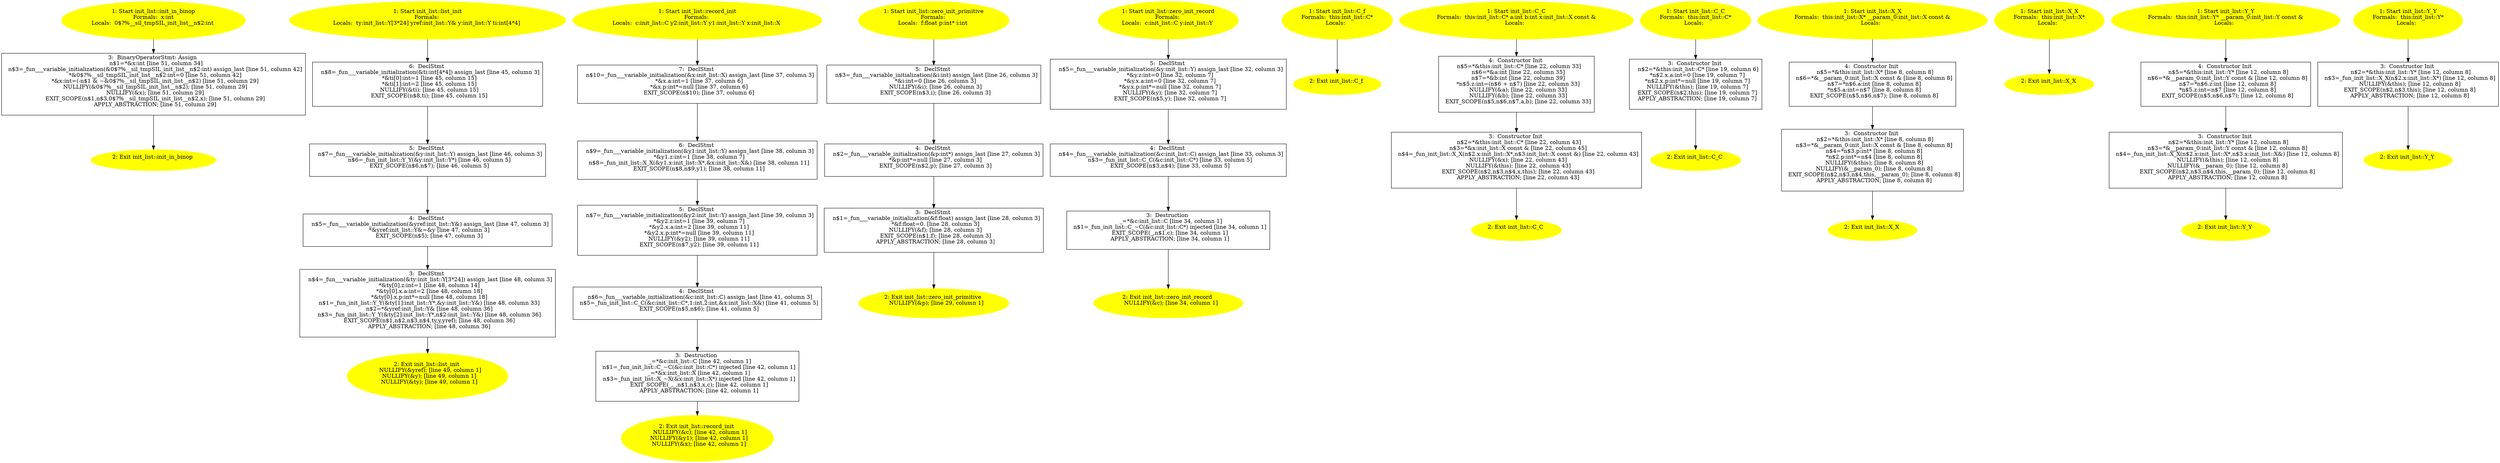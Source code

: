 /* @generated */
digraph cfg {
"init_in_binop#init_list#8348250075128359911.7adaa67964536570064366a92056cf46_1" [label="1: Start init_list::init_in_binop\nFormals:  x:int\nLocals:  0$?%__sil_tmpSIL_init_list__n$2:int \n  " color=yellow style=filled]
	

	 "init_in_binop#init_list#8348250075128359911.7adaa67964536570064366a92056cf46_1" -> "init_in_binop#init_list#8348250075128359911.7adaa67964536570064366a92056cf46_3" ;
"init_in_binop#init_list#8348250075128359911.7adaa67964536570064366a92056cf46_2" [label="2: Exit init_list::init_in_binop \n  " color=yellow style=filled]
	

"init_in_binop#init_list#8348250075128359911.7adaa67964536570064366a92056cf46_3" [label="3:  BinaryOperatorStmt: Assign \n   n$1=*&x:int [line 51, column 34]\n  n$3=_fun___variable_initialization(&0$?%__sil_tmpSIL_init_list__n$2:int) assign_last [line 51, column 42]\n  *&0$?%__sil_tmpSIL_init_list__n$2:int=0 [line 51, column 42]\n  *&x:int=(-n$1 & ~&0$?%__sil_tmpSIL_init_list__n$2) [line 51, column 29]\n  NULLIFY(&0$?%__sil_tmpSIL_init_list__n$2); [line 51, column 29]\n  NULLIFY(&x); [line 51, column 29]\n  EXIT_SCOPE(n$1,n$3,0$?%__sil_tmpSIL_init_list__n$2,x); [line 51, column 29]\n  APPLY_ABSTRACTION; [line 51, column 29]\n " shape="box"]
	

	 "init_in_binop#init_list#8348250075128359911.7adaa67964536570064366a92056cf46_3" -> "init_in_binop#init_list#8348250075128359911.7adaa67964536570064366a92056cf46_2" ;
"list_init#init_list#18348854466346904105.0126b9f1f80f91b73d5fbdbf2bc60754_1" [label="1: Start init_list::list_init\nFormals: \nLocals:  ty:init_list::Y[3*24] yref:init_list::Y& y:init_list::Y ti:int[4*4] \n  " color=yellow style=filled]
	

	 "list_init#init_list#18348854466346904105.0126b9f1f80f91b73d5fbdbf2bc60754_1" -> "list_init#init_list#18348854466346904105.0126b9f1f80f91b73d5fbdbf2bc60754_6" ;
"list_init#init_list#18348854466346904105.0126b9f1f80f91b73d5fbdbf2bc60754_2" [label="2: Exit init_list::list_init \n   NULLIFY(&yref); [line 49, column 1]\n  NULLIFY(&y); [line 49, column 1]\n  NULLIFY(&ty); [line 49, column 1]\n " color=yellow style=filled]
	

"list_init#init_list#18348854466346904105.0126b9f1f80f91b73d5fbdbf2bc60754_3" [label="3:  DeclStmt \n   n$4=_fun___variable_initialization(&ty:init_list::Y[3*24]) assign_last [line 48, column 3]\n  *&ty[0].z:int=1 [line 48, column 14]\n  *&ty[0].x.a:int=2 [line 48, column 18]\n  *&ty[0].x.p:int*=null [line 48, column 18]\n  n$1=_fun_init_list::Y_Y(&ty[1]:init_list::Y*,&y:init_list::Y&) [line 48, column 33]\n  n$2=*&yref:init_list::Y& [line 48, column 36]\n  n$3=_fun_init_list::Y_Y(&ty[2]:init_list::Y*,n$2:init_list::Y&) [line 48, column 36]\n  EXIT_SCOPE(n$1,n$2,n$3,n$4,ty,y,yref); [line 48, column 36]\n  APPLY_ABSTRACTION; [line 48, column 36]\n " shape="box"]
	

	 "list_init#init_list#18348854466346904105.0126b9f1f80f91b73d5fbdbf2bc60754_3" -> "list_init#init_list#18348854466346904105.0126b9f1f80f91b73d5fbdbf2bc60754_2" ;
"list_init#init_list#18348854466346904105.0126b9f1f80f91b73d5fbdbf2bc60754_4" [label="4:  DeclStmt \n   n$5=_fun___variable_initialization(&yref:init_list::Y&) assign_last [line 47, column 3]\n  *&yref:init_list::Y&=&y [line 47, column 3]\n  EXIT_SCOPE(n$5); [line 47, column 3]\n " shape="box"]
	

	 "list_init#init_list#18348854466346904105.0126b9f1f80f91b73d5fbdbf2bc60754_4" -> "list_init#init_list#18348854466346904105.0126b9f1f80f91b73d5fbdbf2bc60754_3" ;
"list_init#init_list#18348854466346904105.0126b9f1f80f91b73d5fbdbf2bc60754_5" [label="5:  DeclStmt \n   n$7=_fun___variable_initialization(&y:init_list::Y) assign_last [line 46, column 3]\n  n$6=_fun_init_list::Y_Y(&y:init_list::Y*) [line 46, column 5]\n  EXIT_SCOPE(n$6,n$7); [line 46, column 5]\n " shape="box"]
	

	 "list_init#init_list#18348854466346904105.0126b9f1f80f91b73d5fbdbf2bc60754_5" -> "list_init#init_list#18348854466346904105.0126b9f1f80f91b73d5fbdbf2bc60754_4" ;
"list_init#init_list#18348854466346904105.0126b9f1f80f91b73d5fbdbf2bc60754_6" [label="6:  DeclStmt \n   n$8=_fun___variable_initialization(&ti:int[4*4]) assign_last [line 45, column 3]\n  *&ti[0]:int=1 [line 45, column 15]\n  *&ti[1]:int=2 [line 45, column 15]\n  NULLIFY(&ti); [line 45, column 15]\n  EXIT_SCOPE(n$8,ti); [line 45, column 15]\n " shape="box"]
	

	 "list_init#init_list#18348854466346904105.0126b9f1f80f91b73d5fbdbf2bc60754_6" -> "list_init#init_list#18348854466346904105.0126b9f1f80f91b73d5fbdbf2bc60754_5" ;
"record_init#init_list#9390182661430352809.a0bac2a3cf71c0b7c450ce49d030845f_1" [label="1: Start init_list::record_init\nFormals: \nLocals:  c:init_list::C y2:init_list::Y y1:init_list::Y x:init_list::X \n  " color=yellow style=filled]
	

	 "record_init#init_list#9390182661430352809.a0bac2a3cf71c0b7c450ce49d030845f_1" -> "record_init#init_list#9390182661430352809.a0bac2a3cf71c0b7c450ce49d030845f_7" ;
"record_init#init_list#9390182661430352809.a0bac2a3cf71c0b7c450ce49d030845f_2" [label="2: Exit init_list::record_init \n   NULLIFY(&c); [line 42, column 1]\n  NULLIFY(&y1); [line 42, column 1]\n  NULLIFY(&x); [line 42, column 1]\n " color=yellow style=filled]
	

"record_init#init_list#9390182661430352809.a0bac2a3cf71c0b7c450ce49d030845f_3" [label="3:  Destruction \n   _=*&c:init_list::C [line 42, column 1]\n  n$1=_fun_init_list::C_~C(&c:init_list::C*) injected [line 42, column 1]\n  _=*&x:init_list::X [line 42, column 1]\n  n$3=_fun_init_list::X_~X(&x:init_list::X*) injected [line 42, column 1]\n  EXIT_SCOPE(_,_,n$1,n$3,x,c); [line 42, column 1]\n  APPLY_ABSTRACTION; [line 42, column 1]\n " shape="box"]
	

	 "record_init#init_list#9390182661430352809.a0bac2a3cf71c0b7c450ce49d030845f_3" -> "record_init#init_list#9390182661430352809.a0bac2a3cf71c0b7c450ce49d030845f_2" ;
"record_init#init_list#9390182661430352809.a0bac2a3cf71c0b7c450ce49d030845f_4" [label="4:  DeclStmt \n   n$6=_fun___variable_initialization(&c:init_list::C) assign_last [line 41, column 3]\n  n$5=_fun_init_list::C_C(&c:init_list::C*,1:int,2:int,&x:init_list::X&) [line 41, column 5]\n  EXIT_SCOPE(n$5,n$6); [line 41, column 5]\n " shape="box"]
	

	 "record_init#init_list#9390182661430352809.a0bac2a3cf71c0b7c450ce49d030845f_4" -> "record_init#init_list#9390182661430352809.a0bac2a3cf71c0b7c450ce49d030845f_3" ;
"record_init#init_list#9390182661430352809.a0bac2a3cf71c0b7c450ce49d030845f_5" [label="5:  DeclStmt \n   n$7=_fun___variable_initialization(&y2:init_list::Y) assign_last [line 39, column 3]\n  *&y2.z:int=1 [line 39, column 7]\n  *&y2.x.a:int=2 [line 39, column 11]\n  *&y2.x.p:int*=null [line 39, column 11]\n  NULLIFY(&y2); [line 39, column 11]\n  EXIT_SCOPE(n$7,y2); [line 39, column 11]\n " shape="box"]
	

	 "record_init#init_list#9390182661430352809.a0bac2a3cf71c0b7c450ce49d030845f_5" -> "record_init#init_list#9390182661430352809.a0bac2a3cf71c0b7c450ce49d030845f_4" ;
"record_init#init_list#9390182661430352809.a0bac2a3cf71c0b7c450ce49d030845f_6" [label="6:  DeclStmt \n   n$9=_fun___variable_initialization(&y1:init_list::Y) assign_last [line 38, column 3]\n  *&y1.z:int=1 [line 38, column 7]\n  n$8=_fun_init_list::X_X(&y1.x:init_list::X*,&x:init_list::X&) [line 38, column 11]\n  EXIT_SCOPE(n$8,n$9,y1); [line 38, column 11]\n " shape="box"]
	

	 "record_init#init_list#9390182661430352809.a0bac2a3cf71c0b7c450ce49d030845f_6" -> "record_init#init_list#9390182661430352809.a0bac2a3cf71c0b7c450ce49d030845f_5" ;
"record_init#init_list#9390182661430352809.a0bac2a3cf71c0b7c450ce49d030845f_7" [label="7:  DeclStmt \n   n$10=_fun___variable_initialization(&x:init_list::X) assign_last [line 37, column 3]\n  *&x.a:int=1 [line 37, column 6]\n  *&x.p:int*=null [line 37, column 6]\n  EXIT_SCOPE(n$10); [line 37, column 6]\n " shape="box"]
	

	 "record_init#init_list#9390182661430352809.a0bac2a3cf71c0b7c450ce49d030845f_7" -> "record_init#init_list#9390182661430352809.a0bac2a3cf71c0b7c450ce49d030845f_6" ;
"zero_init_primitive#init_list#3465759276925732066.1d03db1e38d38f4b345f33049176e92c_1" [label="1: Start init_list::zero_init_primitive\nFormals: \nLocals:  f:float p:int* i:int \n  " color=yellow style=filled]
	

	 "zero_init_primitive#init_list#3465759276925732066.1d03db1e38d38f4b345f33049176e92c_1" -> "zero_init_primitive#init_list#3465759276925732066.1d03db1e38d38f4b345f33049176e92c_5" ;
"zero_init_primitive#init_list#3465759276925732066.1d03db1e38d38f4b345f33049176e92c_2" [label="2: Exit init_list::zero_init_primitive \n   NULLIFY(&p); [line 29, column 1]\n " color=yellow style=filled]
	

"zero_init_primitive#init_list#3465759276925732066.1d03db1e38d38f4b345f33049176e92c_3" [label="3:  DeclStmt \n   n$1=_fun___variable_initialization(&f:float) assign_last [line 28, column 3]\n  *&f:float=0. [line 28, column 3]\n  NULLIFY(&f); [line 28, column 3]\n  EXIT_SCOPE(n$1,f); [line 28, column 3]\n  APPLY_ABSTRACTION; [line 28, column 3]\n " shape="box"]
	

	 "zero_init_primitive#init_list#3465759276925732066.1d03db1e38d38f4b345f33049176e92c_3" -> "zero_init_primitive#init_list#3465759276925732066.1d03db1e38d38f4b345f33049176e92c_2" ;
"zero_init_primitive#init_list#3465759276925732066.1d03db1e38d38f4b345f33049176e92c_4" [label="4:  DeclStmt \n   n$2=_fun___variable_initialization(&p:int*) assign_last [line 27, column 3]\n  *&p:int*=null [line 27, column 3]\n  EXIT_SCOPE(n$2,p); [line 27, column 3]\n " shape="box"]
	

	 "zero_init_primitive#init_list#3465759276925732066.1d03db1e38d38f4b345f33049176e92c_4" -> "zero_init_primitive#init_list#3465759276925732066.1d03db1e38d38f4b345f33049176e92c_3" ;
"zero_init_primitive#init_list#3465759276925732066.1d03db1e38d38f4b345f33049176e92c_5" [label="5:  DeclStmt \n   n$3=_fun___variable_initialization(&i:int) assign_last [line 26, column 3]\n  *&i:int=0 [line 26, column 3]\n  NULLIFY(&i); [line 26, column 3]\n  EXIT_SCOPE(n$3,i); [line 26, column 3]\n " shape="box"]
	

	 "zero_init_primitive#init_list#3465759276925732066.1d03db1e38d38f4b345f33049176e92c_5" -> "zero_init_primitive#init_list#3465759276925732066.1d03db1e38d38f4b345f33049176e92c_4" ;
"zero_init_record#init_list#7364160241041626579.8baaea62666796dca7b4a7b11bf4f2bb_1" [label="1: Start init_list::zero_init_record\nFormals: \nLocals:  c:init_list::C y:init_list::Y \n  " color=yellow style=filled]
	

	 "zero_init_record#init_list#7364160241041626579.8baaea62666796dca7b4a7b11bf4f2bb_1" -> "zero_init_record#init_list#7364160241041626579.8baaea62666796dca7b4a7b11bf4f2bb_5" ;
"zero_init_record#init_list#7364160241041626579.8baaea62666796dca7b4a7b11bf4f2bb_2" [label="2: Exit init_list::zero_init_record \n   NULLIFY(&c); [line 34, column 1]\n " color=yellow style=filled]
	

"zero_init_record#init_list#7364160241041626579.8baaea62666796dca7b4a7b11bf4f2bb_3" [label="3:  Destruction \n   _=*&c:init_list::C [line 34, column 1]\n  n$1=_fun_init_list::C_~C(&c:init_list::C*) injected [line 34, column 1]\n  EXIT_SCOPE(_,n$1,c); [line 34, column 1]\n  APPLY_ABSTRACTION; [line 34, column 1]\n " shape="box"]
	

	 "zero_init_record#init_list#7364160241041626579.8baaea62666796dca7b4a7b11bf4f2bb_3" -> "zero_init_record#init_list#7364160241041626579.8baaea62666796dca7b4a7b11bf4f2bb_2" ;
"zero_init_record#init_list#7364160241041626579.8baaea62666796dca7b4a7b11bf4f2bb_4" [label="4:  DeclStmt \n   n$4=_fun___variable_initialization(&c:init_list::C) assign_last [line 33, column 3]\n  n$3=_fun_init_list::C_C(&c:init_list::C*) [line 33, column 5]\n  EXIT_SCOPE(n$3,n$4); [line 33, column 5]\n " shape="box"]
	

	 "zero_init_record#init_list#7364160241041626579.8baaea62666796dca7b4a7b11bf4f2bb_4" -> "zero_init_record#init_list#7364160241041626579.8baaea62666796dca7b4a7b11bf4f2bb_3" ;
"zero_init_record#init_list#7364160241041626579.8baaea62666796dca7b4a7b11bf4f2bb_5" [label="5:  DeclStmt \n   n$5=_fun___variable_initialization(&y:init_list::Y) assign_last [line 32, column 3]\n  *&y.z:int=0 [line 32, column 7]\n  *&y.x.a:int=0 [line 32, column 7]\n  *&y.x.p:int*=null [line 32, column 7]\n  NULLIFY(&y); [line 32, column 7]\n  EXIT_SCOPE(n$5,y); [line 32, column 7]\n " shape="box"]
	

	 "zero_init_record#init_list#7364160241041626579.8baaea62666796dca7b4a7b11bf4f2bb_5" -> "zero_init_record#init_list#7364160241041626579.8baaea62666796dca7b4a7b11bf4f2bb_4" ;
"f#C#init_list#(17813515084368904036).f077ed1f0db2e84c012845f48373d63b_1" [label="1: Start init_list::C_f\nFormals:  this:init_list::C*\nLocals:  \n  " color=yellow style=filled]
	

	 "f#C#init_list#(17813515084368904036).f077ed1f0db2e84c012845f48373d63b_1" -> "f#C#init_list#(17813515084368904036).f077ed1f0db2e84c012845f48373d63b_2" ;
"f#C#init_list#(17813515084368904036).f077ed1f0db2e84c012845f48373d63b_2" [label="2: Exit init_list::C_f \n  " color=yellow style=filled]
	

"C#C#init_list#{17260491501636558446}.47559f88c2f7136a0ceafb8b6a3b78ad_1" [label="1: Start init_list::C_C\nFormals:  this:init_list::C* a:int b:int x:init_list::X const &\nLocals:  \n  " color=yellow style=filled]
	

	 "C#C#init_list#{17260491501636558446}.47559f88c2f7136a0ceafb8b6a3b78ad_1" -> "C#C#init_list#{17260491501636558446}.47559f88c2f7136a0ceafb8b6a3b78ad_4" ;
"C#C#init_list#{17260491501636558446}.47559f88c2f7136a0ceafb8b6a3b78ad_2" [label="2: Exit init_list::C_C \n  " color=yellow style=filled]
	

"C#C#init_list#{17260491501636558446}.47559f88c2f7136a0ceafb8b6a3b78ad_3" [label="3:  Constructor Init \n   n$2=*&this:init_list::C* [line 22, column 43]\n  n$3=*&x:init_list::X const & [line 22, column 45]\n  n$4=_fun_init_list::X_X(n$2.x:init_list::X*,n$3:init_list::X const &) [line 22, column 43]\n  NULLIFY(&x); [line 22, column 43]\n  NULLIFY(&this); [line 22, column 43]\n  EXIT_SCOPE(n$2,n$3,n$4,x,this); [line 22, column 43]\n  APPLY_ABSTRACTION; [line 22, column 43]\n " shape="box"]
	

	 "C#C#init_list#{17260491501636558446}.47559f88c2f7136a0ceafb8b6a3b78ad_3" -> "C#C#init_list#{17260491501636558446}.47559f88c2f7136a0ceafb8b6a3b78ad_2" ;
"C#C#init_list#{17260491501636558446}.47559f88c2f7136a0ceafb8b6a3b78ad_4" [label="4:  Constructor Init \n   n$5=*&this:init_list::C* [line 22, column 33]\n  n$6=*&a:int [line 22, column 35]\n  n$7=*&b:int [line 22, column 39]\n  *n$5.z:int=(n$6 + n$7) [line 22, column 33]\n  NULLIFY(&a); [line 22, column 33]\n  NULLIFY(&b); [line 22, column 33]\n  EXIT_SCOPE(n$5,n$6,n$7,a,b); [line 22, column 33]\n " shape="box"]
	

	 "C#C#init_list#{17260491501636558446}.47559f88c2f7136a0ceafb8b6a3b78ad_4" -> "C#C#init_list#{17260491501636558446}.47559f88c2f7136a0ceafb8b6a3b78ad_3" ;
"C#C#init_list#{85179409263577607}.c3811ab730f90bddf1eefdc7ec6030b7_1" [label="1: Start init_list::C_C\nFormals:  this:init_list::C*\nLocals:  \n  " color=yellow style=filled]
	

	 "C#C#init_list#{85179409263577607}.c3811ab730f90bddf1eefdc7ec6030b7_1" -> "C#C#init_list#{85179409263577607}.c3811ab730f90bddf1eefdc7ec6030b7_3" ;
"C#C#init_list#{85179409263577607}.c3811ab730f90bddf1eefdc7ec6030b7_2" [label="2: Exit init_list::C_C \n  " color=yellow style=filled]
	

"C#C#init_list#{85179409263577607}.c3811ab730f90bddf1eefdc7ec6030b7_3" [label="3:  Constructor Init \n   n$2=*&this:init_list::C* [line 19, column 6]\n  *n$2.x.a:int=0 [line 19, column 7]\n  *n$2.x.p:int*=null [line 19, column 7]\n  NULLIFY(&this); [line 19, column 7]\n  EXIT_SCOPE(n$2,this); [line 19, column 7]\n  APPLY_ABSTRACTION; [line 19, column 7]\n " shape="box"]
	

	 "C#C#init_list#{85179409263577607}.c3811ab730f90bddf1eefdc7ec6030b7_3" -> "C#C#init_list#{85179409263577607}.c3811ab730f90bddf1eefdc7ec6030b7_2" ;
"X#X#init_list#{10362293117207912357|constexpr}.5b774fb6d82792ac0bbbdbe09cdd5093_1" [label="1: Start init_list::X_X\nFormals:  this:init_list::X* __param_0:init_list::X const &\nLocals:  \n  " color=yellow style=filled]
	

	 "X#X#init_list#{10362293117207912357|constexpr}.5b774fb6d82792ac0bbbdbe09cdd5093_1" -> "X#X#init_list#{10362293117207912357|constexpr}.5b774fb6d82792ac0bbbdbe09cdd5093_4" ;
"X#X#init_list#{10362293117207912357|constexpr}.5b774fb6d82792ac0bbbdbe09cdd5093_2" [label="2: Exit init_list::X_X \n  " color=yellow style=filled]
	

"X#X#init_list#{10362293117207912357|constexpr}.5b774fb6d82792ac0bbbdbe09cdd5093_3" [label="3:  Constructor Init \n   n$2=*&this:init_list::X* [line 8, column 8]\n  n$3=*&__param_0:init_list::X const & [line 8, column 8]\n  n$4=*n$3.p:int* [line 8, column 8]\n  *n$2.p:int*=n$4 [line 8, column 8]\n  NULLIFY(&this); [line 8, column 8]\n  NULLIFY(&__param_0); [line 8, column 8]\n  EXIT_SCOPE(n$2,n$3,n$4,this,__param_0); [line 8, column 8]\n  APPLY_ABSTRACTION; [line 8, column 8]\n " shape="box"]
	

	 "X#X#init_list#{10362293117207912357|constexpr}.5b774fb6d82792ac0bbbdbe09cdd5093_3" -> "X#X#init_list#{10362293117207912357|constexpr}.5b774fb6d82792ac0bbbdbe09cdd5093_2" ;
"X#X#init_list#{10362293117207912357|constexpr}.5b774fb6d82792ac0bbbdbe09cdd5093_4" [label="4:  Constructor Init \n   n$5=*&this:init_list::X* [line 8, column 8]\n  n$6=*&__param_0:init_list::X const & [line 8, column 8]\n  n$7=*n$6.a:int [line 8, column 8]\n  *n$5.a:int=n$7 [line 8, column 8]\n  EXIT_SCOPE(n$5,n$6,n$7); [line 8, column 8]\n " shape="box"]
	

	 "X#X#init_list#{10362293117207912357|constexpr}.5b774fb6d82792ac0bbbdbe09cdd5093_4" -> "X#X#init_list#{10362293117207912357|constexpr}.5b774fb6d82792ac0bbbdbe09cdd5093_3" ;
"X#X#init_list#{14623563476151830502}.b21008744daa797ebfd9ef4c9c105ffb_1" [label="1: Start init_list::X_X\nFormals:  this:init_list::X*\nLocals:  \n  " color=yellow style=filled]
	

	 "X#X#init_list#{14623563476151830502}.b21008744daa797ebfd9ef4c9c105ffb_1" -> "X#X#init_list#{14623563476151830502}.b21008744daa797ebfd9ef4c9c105ffb_2" ;
"X#X#init_list#{14623563476151830502}.b21008744daa797ebfd9ef4c9c105ffb_2" [label="2: Exit init_list::X_X \n  " color=yellow style=filled]
	

"Y#Y#init_list#{7965727998464233870|constexpr}.d9c0a01aa3d67701ff6c6bdd6dd01f2d_1" [label="1: Start init_list::Y_Y\nFormals:  this:init_list::Y* __param_0:init_list::Y const &\nLocals:  \n  " color=yellow style=filled]
	

	 "Y#Y#init_list#{7965727998464233870|constexpr}.d9c0a01aa3d67701ff6c6bdd6dd01f2d_1" -> "Y#Y#init_list#{7965727998464233870|constexpr}.d9c0a01aa3d67701ff6c6bdd6dd01f2d_4" ;
"Y#Y#init_list#{7965727998464233870|constexpr}.d9c0a01aa3d67701ff6c6bdd6dd01f2d_2" [label="2: Exit init_list::Y_Y \n  " color=yellow style=filled]
	

"Y#Y#init_list#{7965727998464233870|constexpr}.d9c0a01aa3d67701ff6c6bdd6dd01f2d_3" [label="3:  Constructor Init \n   n$2=*&this:init_list::Y* [line 12, column 8]\n  n$3=*&__param_0:init_list::Y const & [line 12, column 8]\n  n$4=_fun_init_list::X_X(n$2.x:init_list::X*,n$3.x:init_list::X&) [line 12, column 8]\n  NULLIFY(&this); [line 12, column 8]\n  NULLIFY(&__param_0); [line 12, column 8]\n  EXIT_SCOPE(n$2,n$3,n$4,this,__param_0); [line 12, column 8]\n  APPLY_ABSTRACTION; [line 12, column 8]\n " shape="box"]
	

	 "Y#Y#init_list#{7965727998464233870|constexpr}.d9c0a01aa3d67701ff6c6bdd6dd01f2d_3" -> "Y#Y#init_list#{7965727998464233870|constexpr}.d9c0a01aa3d67701ff6c6bdd6dd01f2d_2" ;
"Y#Y#init_list#{7965727998464233870|constexpr}.d9c0a01aa3d67701ff6c6bdd6dd01f2d_4" [label="4:  Constructor Init \n   n$5=*&this:init_list::Y* [line 12, column 8]\n  n$6=*&__param_0:init_list::Y const & [line 12, column 8]\n  n$7=*n$6.z:int [line 12, column 8]\n  *n$5.z:int=n$7 [line 12, column 8]\n  EXIT_SCOPE(n$5,n$6,n$7); [line 12, column 8]\n " shape="box"]
	

	 "Y#Y#init_list#{7965727998464233870|constexpr}.d9c0a01aa3d67701ff6c6bdd6dd01f2d_4" -> "Y#Y#init_list#{7965727998464233870|constexpr}.d9c0a01aa3d67701ff6c6bdd6dd01f2d_3" ;
"Y#Y#init_list#{9181657051811221357}.e663651ceaf28a9c0d59b3f85499f583_1" [label="1: Start init_list::Y_Y\nFormals:  this:init_list::Y*\nLocals:  \n  " color=yellow style=filled]
	

	 "Y#Y#init_list#{9181657051811221357}.e663651ceaf28a9c0d59b3f85499f583_1" -> "Y#Y#init_list#{9181657051811221357}.e663651ceaf28a9c0d59b3f85499f583_3" ;
"Y#Y#init_list#{9181657051811221357}.e663651ceaf28a9c0d59b3f85499f583_2" [label="2: Exit init_list::Y_Y \n  " color=yellow style=filled]
	

"Y#Y#init_list#{9181657051811221357}.e663651ceaf28a9c0d59b3f85499f583_3" [label="3:  Constructor Init \n   n$2=*&this:init_list::Y* [line 12, column 8]\n  n$3=_fun_init_list::X_X(n$2.x:init_list::X*) [line 12, column 8]\n  NULLIFY(&this); [line 12, column 8]\n  EXIT_SCOPE(n$2,n$3,this); [line 12, column 8]\n  APPLY_ABSTRACTION; [line 12, column 8]\n " shape="box"]
	

	 "Y#Y#init_list#{9181657051811221357}.e663651ceaf28a9c0d59b3f85499f583_3" -> "Y#Y#init_list#{9181657051811221357}.e663651ceaf28a9c0d59b3f85499f583_2" ;
}
